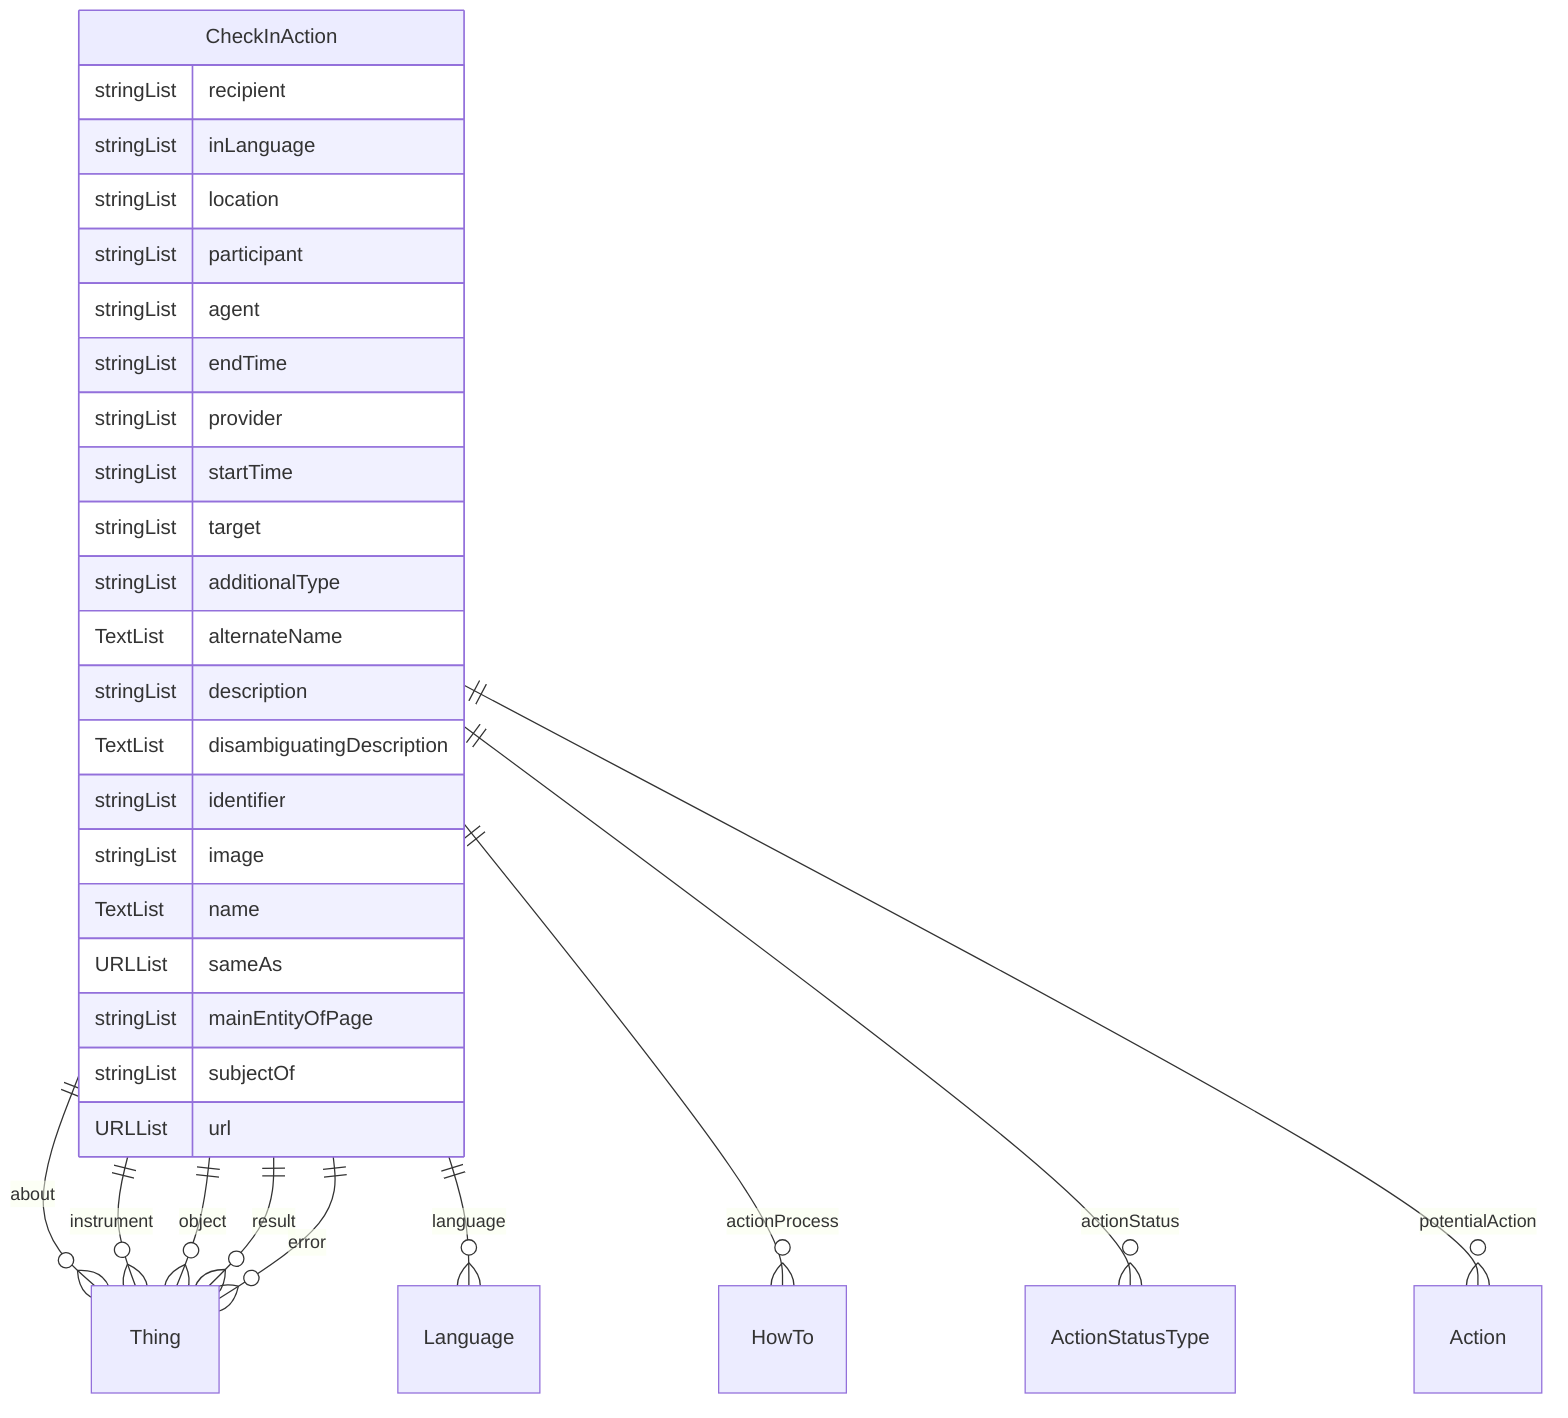 erDiagram
CheckInAction {
    stringList recipient  
    stringList inLanguage  
    stringList location  
    stringList participant  
    stringList agent  
    stringList endTime  
    stringList provider  
    stringList startTime  
    stringList target  
    stringList additionalType  
    TextList alternateName  
    stringList description  
    TextList disambiguatingDescription  
    stringList identifier  
    stringList image  
    TextList name  
    URLList sameAs  
    stringList mainEntityOfPage  
    stringList subjectOf  
    URLList url  
}

CheckInAction ||--}o Thing : "about"
CheckInAction ||--}o Language : "language"
CheckInAction ||--}o Thing : "instrument"
CheckInAction ||--}o Thing : "object"
CheckInAction ||--}o Thing : "result"
CheckInAction ||--}o HowTo : "actionProcess"
CheckInAction ||--}o ActionStatusType : "actionStatus"
CheckInAction ||--}o Thing : "error"
CheckInAction ||--}o Action : "potentialAction"